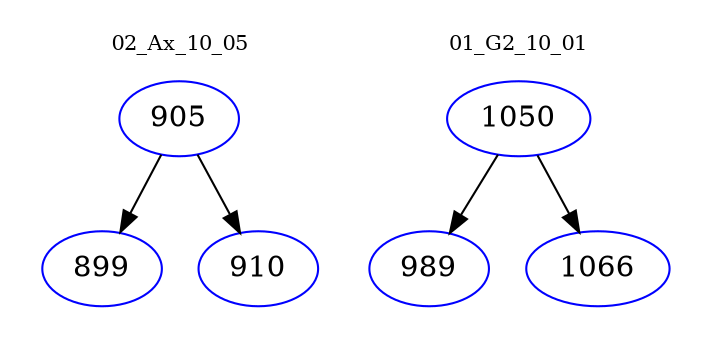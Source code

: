 digraph{
subgraph cluster_0 {
color = white
label = "02_Ax_10_05";
fontsize=10;
T0_905 [label="905", color="blue"]
T0_905 -> T0_899 [color="black"]
T0_899 [label="899", color="blue"]
T0_905 -> T0_910 [color="black"]
T0_910 [label="910", color="blue"]
}
subgraph cluster_1 {
color = white
label = "01_G2_10_01";
fontsize=10;
T1_1050 [label="1050", color="blue"]
T1_1050 -> T1_989 [color="black"]
T1_989 [label="989", color="blue"]
T1_1050 -> T1_1066 [color="black"]
T1_1066 [label="1066", color="blue"]
}
}
